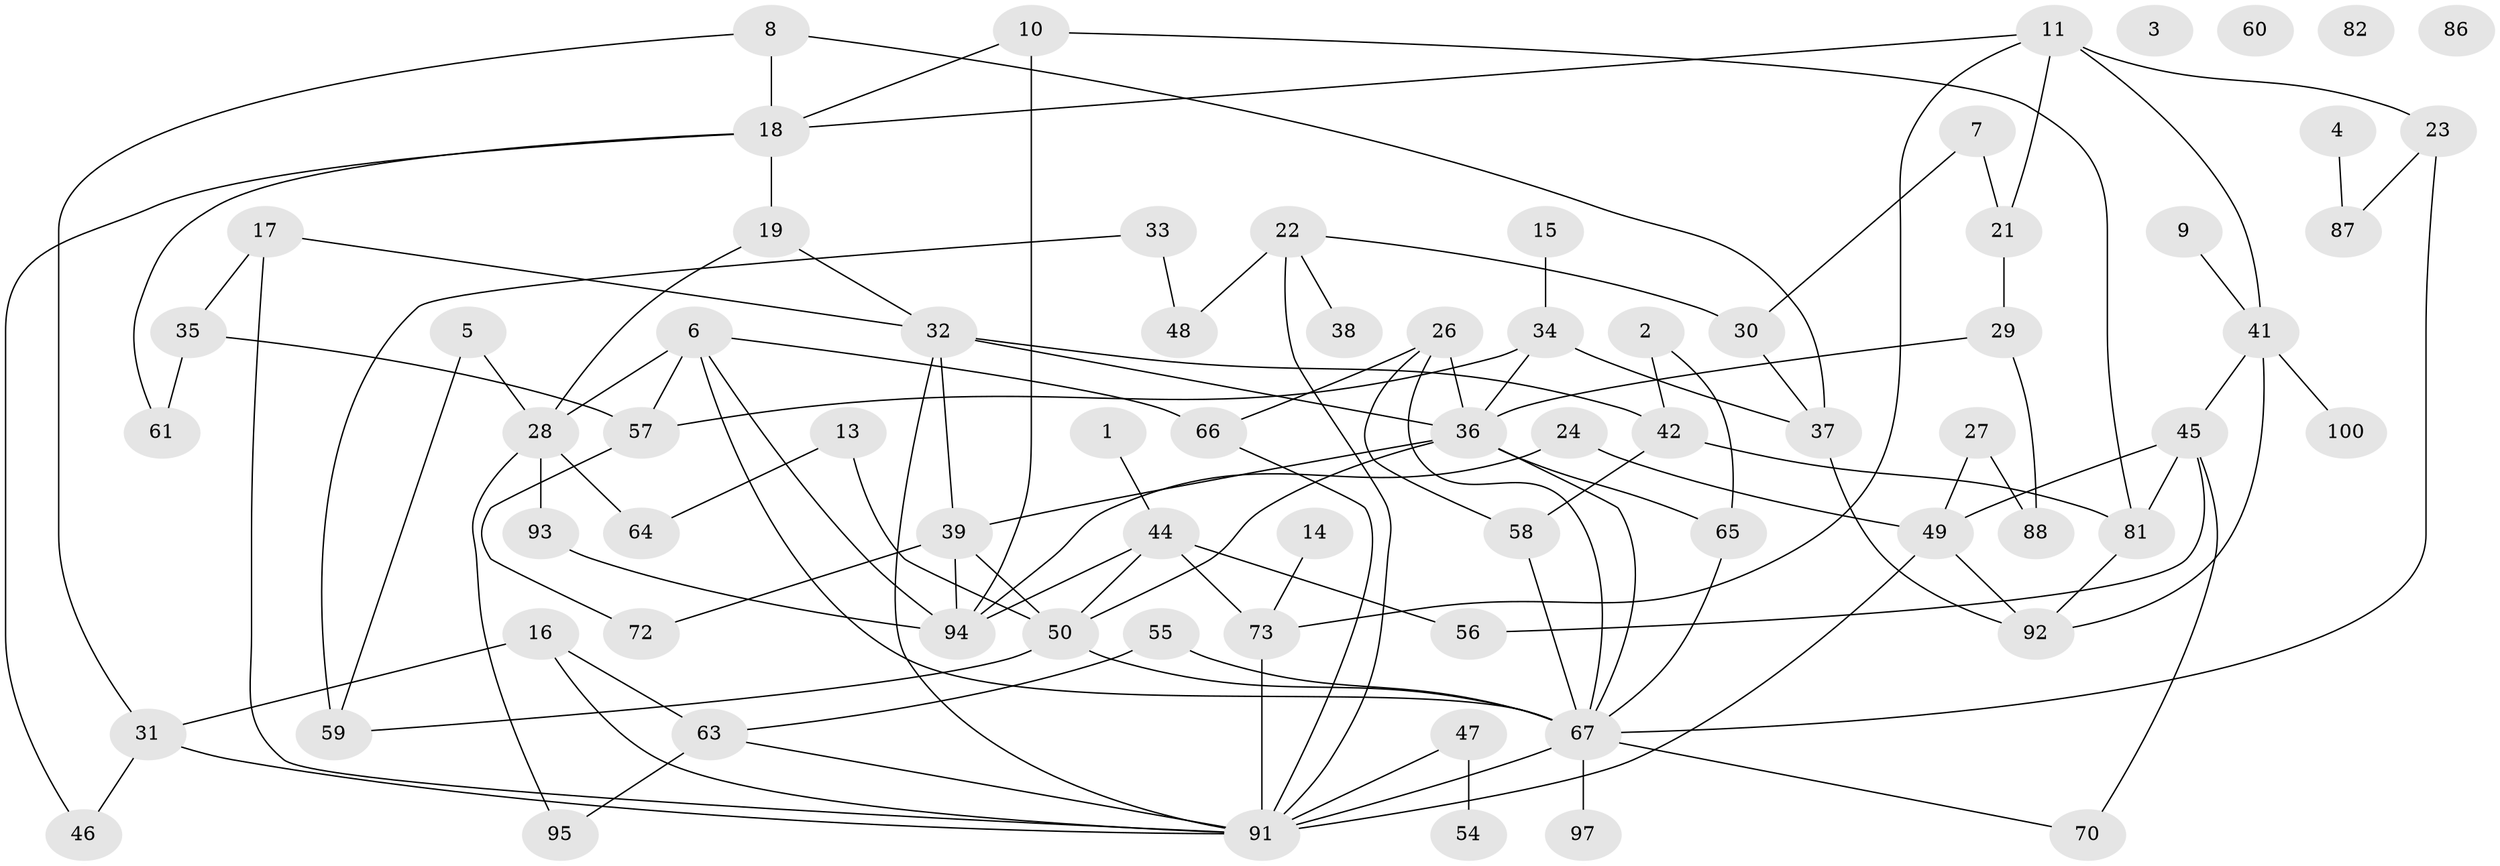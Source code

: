 // Generated by graph-tools (version 1.1) at 2025/23/03/03/25 07:23:27]
// undirected, 73 vertices, 115 edges
graph export_dot {
graph [start="1"]
  node [color=gray90,style=filled];
  1 [super="+104"];
  2;
  3 [super="+20"];
  4;
  5;
  6 [super="+12"];
  7;
  8;
  9;
  10;
  11;
  13;
  14;
  15;
  16 [super="+79"];
  17 [super="+77"];
  18 [super="+25"];
  19;
  21 [super="+75"];
  22;
  23 [super="+101"];
  24;
  26 [super="+43"];
  27;
  28 [super="+74"];
  29;
  30;
  31 [super="+71"];
  32 [super="+40"];
  33 [super="+52"];
  34 [super="+105"];
  35;
  36 [super="+78"];
  37 [super="+62"];
  38;
  39 [super="+90"];
  41 [super="+51"];
  42;
  44 [super="+53"];
  45 [super="+83"];
  46;
  47 [super="+68"];
  48;
  49 [super="+76"];
  50 [super="+84"];
  54;
  55;
  56;
  57 [super="+69"];
  58 [super="+80"];
  59;
  60;
  61;
  63 [super="+85"];
  64;
  65;
  66 [super="+96"];
  67 [super="+102"];
  70;
  72;
  73 [super="+89"];
  81;
  82;
  86;
  87 [super="+98"];
  88;
  91 [super="+99"];
  92;
  93;
  94 [super="+103"];
  95;
  97;
  100;
  1 -- 44;
  2 -- 42;
  2 -- 65;
  4 -- 87;
  5 -- 28;
  5 -- 59;
  6 -- 28 [weight=2];
  6 -- 57;
  6 -- 67;
  6 -- 94;
  6 -- 66;
  7 -- 30;
  7 -- 21;
  8 -- 18;
  8 -- 31;
  8 -- 37;
  9 -- 41;
  10 -- 81;
  10 -- 18;
  10 -- 94;
  11 -- 18;
  11 -- 41;
  11 -- 73;
  11 -- 23;
  11 -- 21;
  13 -- 64;
  13 -- 50;
  14 -- 73;
  15 -- 34;
  16 -- 91;
  16 -- 31;
  16 -- 63;
  17 -- 35;
  17 -- 91;
  17 -- 32;
  18 -- 19;
  18 -- 61;
  18 -- 46;
  19 -- 28;
  19 -- 32;
  21 -- 29;
  22 -- 30;
  22 -- 38;
  22 -- 48;
  22 -- 91;
  23 -- 67;
  23 -- 87;
  24 -- 94;
  24 -- 49;
  26 -- 66;
  26 -- 67;
  26 -- 36;
  26 -- 58;
  27 -- 88;
  27 -- 49;
  28 -- 93;
  28 -- 64;
  28 -- 95;
  29 -- 36;
  29 -- 88;
  30 -- 37;
  31 -- 91;
  31 -- 46;
  32 -- 39;
  32 -- 42;
  32 -- 91;
  32 -- 36;
  33 -- 59;
  33 -- 48;
  34 -- 36;
  34 -- 37;
  34 -- 57;
  35 -- 61;
  35 -- 57;
  36 -- 50 [weight=2];
  36 -- 65;
  36 -- 67;
  36 -- 39;
  37 -- 92;
  39 -- 72;
  39 -- 94;
  39 -- 50;
  41 -- 45;
  41 -- 100;
  41 -- 92;
  42 -- 81;
  42 -- 58;
  44 -- 94;
  44 -- 56;
  44 -- 73;
  44 -- 50;
  45 -- 56;
  45 -- 70;
  45 -- 81;
  45 -- 49;
  47 -- 91;
  47 -- 54;
  49 -- 92;
  49 -- 91;
  50 -- 59;
  50 -- 67;
  55 -- 63;
  55 -- 67;
  57 -- 72;
  58 -- 67;
  63 -- 91;
  63 -- 95;
  65 -- 67;
  66 -- 91;
  67 -- 70;
  67 -- 91;
  67 -- 97;
  73 -- 91;
  81 -- 92;
  93 -- 94;
}
